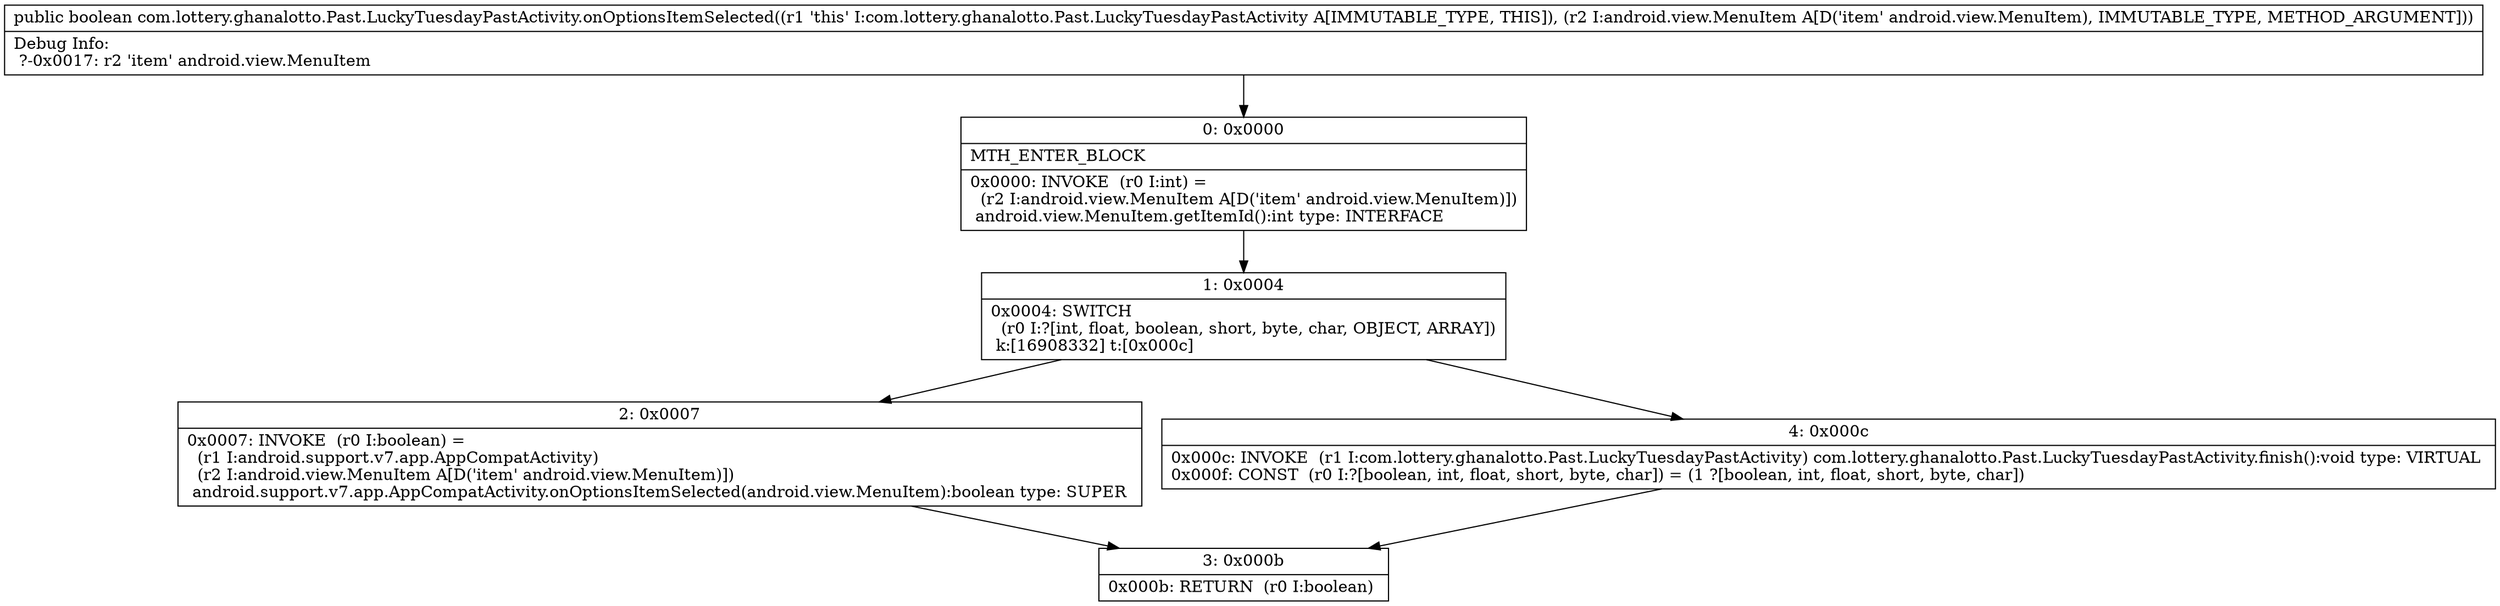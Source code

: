 digraph "CFG forcom.lottery.ghanalotto.Past.LuckyTuesdayPastActivity.onOptionsItemSelected(Landroid\/view\/MenuItem;)Z" {
Node_0 [shape=record,label="{0\:\ 0x0000|MTH_ENTER_BLOCK\l|0x0000: INVOKE  (r0 I:int) = \l  (r2 I:android.view.MenuItem A[D('item' android.view.MenuItem)])\l android.view.MenuItem.getItemId():int type: INTERFACE \l}"];
Node_1 [shape=record,label="{1\:\ 0x0004|0x0004: SWITCH  \l  (r0 I:?[int, float, boolean, short, byte, char, OBJECT, ARRAY])\l k:[16908332] t:[0x000c] \l}"];
Node_2 [shape=record,label="{2\:\ 0x0007|0x0007: INVOKE  (r0 I:boolean) = \l  (r1 I:android.support.v7.app.AppCompatActivity)\l  (r2 I:android.view.MenuItem A[D('item' android.view.MenuItem)])\l android.support.v7.app.AppCompatActivity.onOptionsItemSelected(android.view.MenuItem):boolean type: SUPER \l}"];
Node_3 [shape=record,label="{3\:\ 0x000b|0x000b: RETURN  (r0 I:boolean) \l}"];
Node_4 [shape=record,label="{4\:\ 0x000c|0x000c: INVOKE  (r1 I:com.lottery.ghanalotto.Past.LuckyTuesdayPastActivity) com.lottery.ghanalotto.Past.LuckyTuesdayPastActivity.finish():void type: VIRTUAL \l0x000f: CONST  (r0 I:?[boolean, int, float, short, byte, char]) = (1 ?[boolean, int, float, short, byte, char]) \l}"];
MethodNode[shape=record,label="{public boolean com.lottery.ghanalotto.Past.LuckyTuesdayPastActivity.onOptionsItemSelected((r1 'this' I:com.lottery.ghanalotto.Past.LuckyTuesdayPastActivity A[IMMUTABLE_TYPE, THIS]), (r2 I:android.view.MenuItem A[D('item' android.view.MenuItem), IMMUTABLE_TYPE, METHOD_ARGUMENT]))  | Debug Info:\l  ?\-0x0017: r2 'item' android.view.MenuItem\l}"];
MethodNode -> Node_0;
Node_0 -> Node_1;
Node_1 -> Node_2;
Node_1 -> Node_4;
Node_2 -> Node_3;
Node_4 -> Node_3;
}

